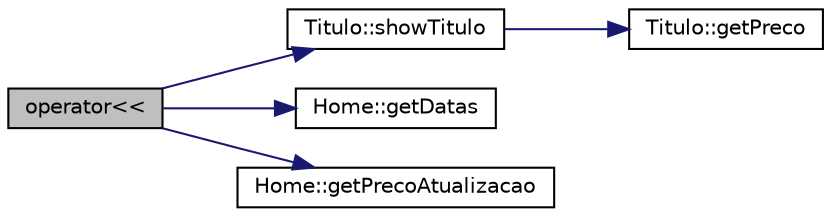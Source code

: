 digraph "operator&lt;&lt;"
{
  edge [fontname="Helvetica",fontsize="10",labelfontname="Helvetica",labelfontsize="10"];
  node [fontname="Helvetica",fontsize="10",shape=record];
  rankdir="LR";
  Node0 [label="operator\<\<",height=0.2,width=0.4,color="black", fillcolor="grey75", style="filled", fontcolor="black"];
  Node0 -> Node1 [color="midnightblue",fontsize="10",style="solid",fontname="Helvetica"];
  Node1 [label="Titulo::showTitulo",height=0.2,width=0.4,color="black", fillcolor="white", style="filled",URL="$class_titulo.html#ab31e1d801062a75abdb10664de23d897",tooltip="Permite obter o desconto do titulo em percentagem. "];
  Node1 -> Node2 [color="midnightblue",fontsize="10",style="solid",fontname="Helvetica"];
  Node2 [label="Titulo::getPreco",height=0.2,width=0.4,color="black", fillcolor="white", style="filled",URL="$class_titulo.html#a93725bdc2e98350e47b54fd76c0fa236",tooltip="Permite obter o preco atual do titulo. "];
  Node0 -> Node3 [color="midnightblue",fontsize="10",style="solid",fontname="Helvetica"];
  Node3 [label="Home::getDatas",height=0.2,width=0.4,color="black", fillcolor="white", style="filled",URL="$class_home.html#a0ab7279a76525f48cb1b64b8bae98a44",tooltip="Devolve membro dado vetor de datas. "];
  Node0 -> Node4 [color="midnightblue",fontsize="10",style="solid",fontname="Helvetica"];
  Node4 [label="Home::getPrecoAtualizacao",height=0.2,width=0.4,color="black", fillcolor="white", style="filled",URL="$class_home.html#a52f37198fb17a321dbcac93d1c35b537",tooltip="Devolve o preco por atualizacao. "];
}
